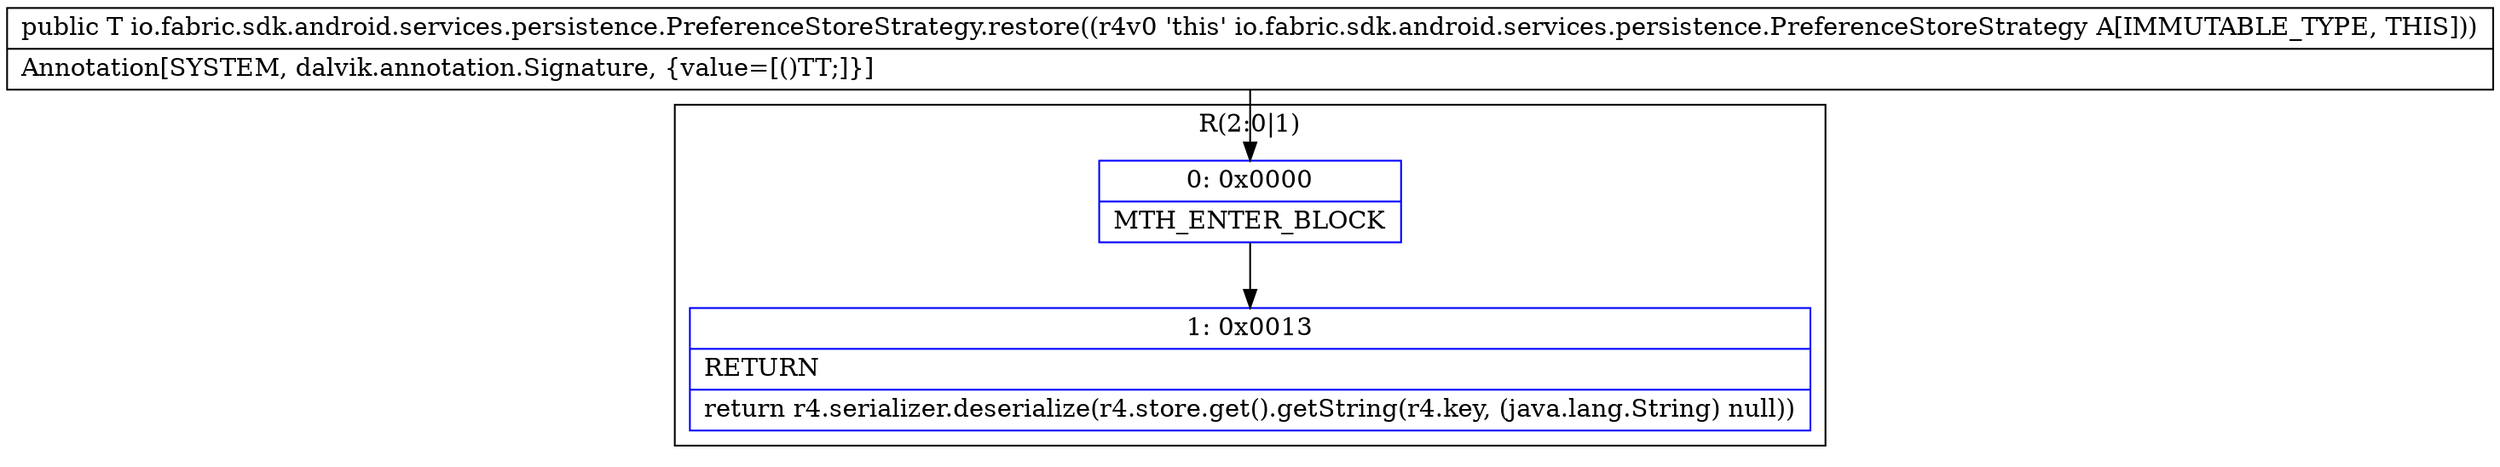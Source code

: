 digraph "CFG forio.fabric.sdk.android.services.persistence.PreferenceStoreStrategy.restore()Ljava\/lang\/Object;" {
subgraph cluster_Region_1079031616 {
label = "R(2:0|1)";
node [shape=record,color=blue];
Node_0 [shape=record,label="{0\:\ 0x0000|MTH_ENTER_BLOCK\l}"];
Node_1 [shape=record,label="{1\:\ 0x0013|RETURN\l|return r4.serializer.deserialize(r4.store.get().getString(r4.key, (java.lang.String) null))\l}"];
}
MethodNode[shape=record,label="{public T io.fabric.sdk.android.services.persistence.PreferenceStoreStrategy.restore((r4v0 'this' io.fabric.sdk.android.services.persistence.PreferenceStoreStrategy A[IMMUTABLE_TYPE, THIS]))  | Annotation[SYSTEM, dalvik.annotation.Signature, \{value=[()TT;]\}]\l}"];
MethodNode -> Node_0;
Node_0 -> Node_1;
}

